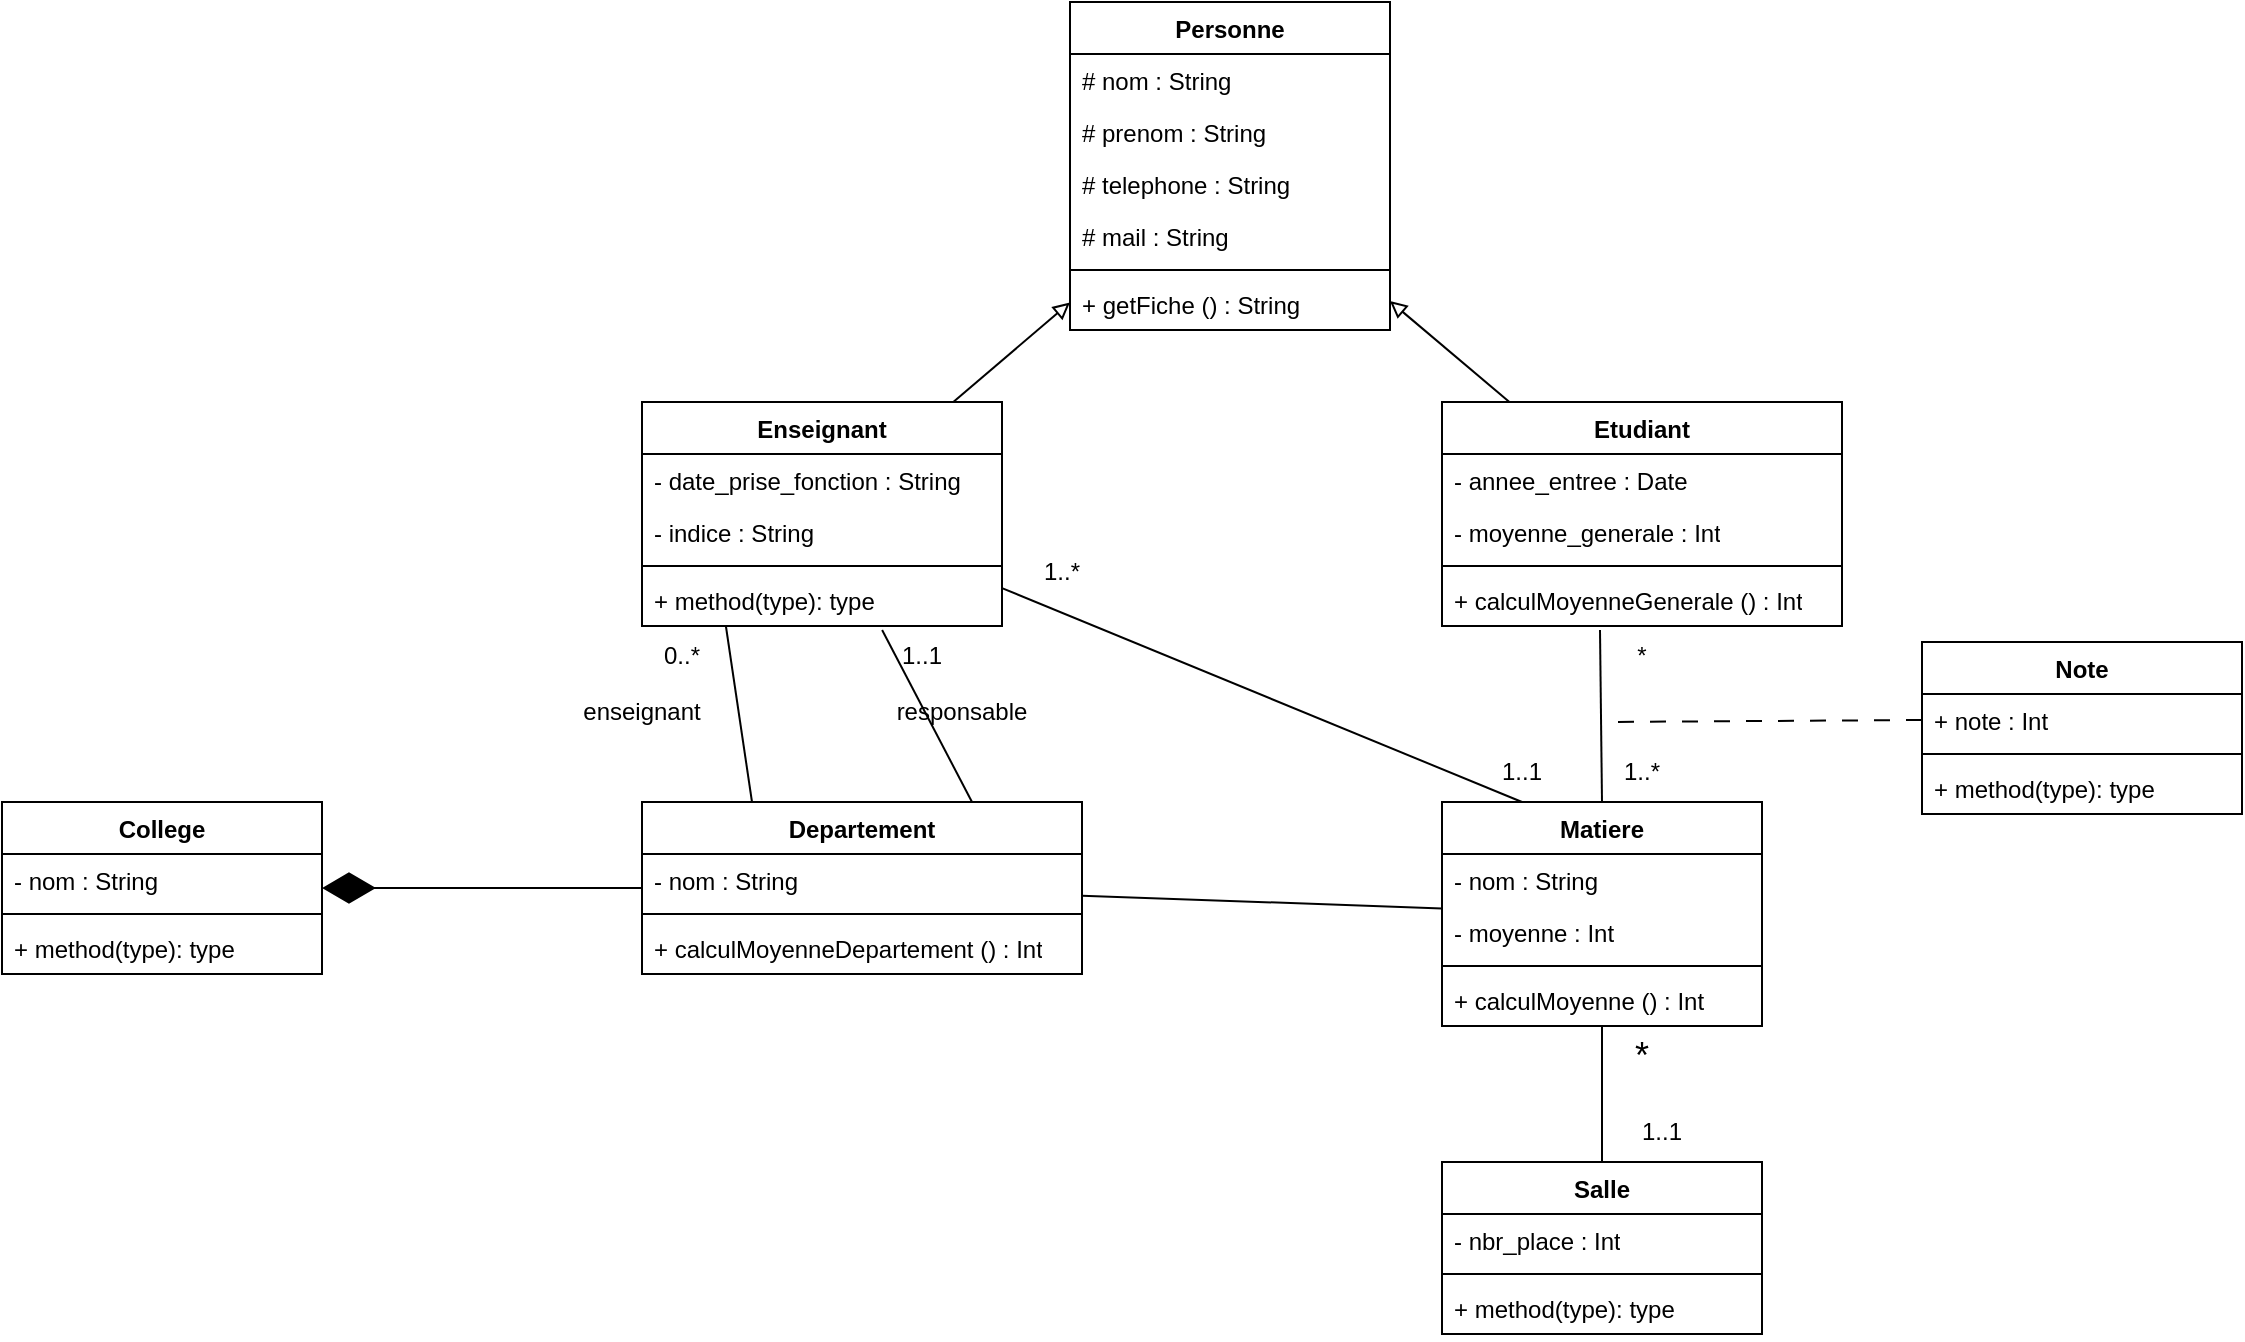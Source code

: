 <mxfile version="27.0.6">
  <diagram name="Page-1" id="y4n5tHASZ0kissmXmwIz">
    <mxGraphModel dx="1725" dy="750" grid="1" gridSize="10" guides="1" tooltips="1" connect="1" arrows="1" fold="1" page="1" pageScale="1" pageWidth="827" pageHeight="1169" math="0" shadow="0">
      <root>
        <mxCell id="0" />
        <mxCell id="1" parent="0" />
        <mxCell id="cbCqRpK12nYj8Eyb4Is3-1" value="College" style="swimlane;fontStyle=1;align=center;verticalAlign=top;childLayout=stackLayout;horizontal=1;startSize=26;horizontalStack=0;resizeParent=1;resizeParentMax=0;resizeLast=0;collapsible=1;marginBottom=0;whiteSpace=wrap;html=1;" parent="1" vertex="1">
          <mxGeometry x="-720" y="480" width="160" height="86" as="geometry" />
        </mxCell>
        <mxCell id="cbCqRpK12nYj8Eyb4Is3-2" value="- nom : String" style="text;strokeColor=none;fillColor=none;align=left;verticalAlign=top;spacingLeft=4;spacingRight=4;overflow=hidden;rotatable=0;points=[[0,0.5],[1,0.5]];portConstraint=eastwest;whiteSpace=wrap;html=1;" parent="cbCqRpK12nYj8Eyb4Is3-1" vertex="1">
          <mxGeometry y="26" width="160" height="26" as="geometry" />
        </mxCell>
        <mxCell id="cbCqRpK12nYj8Eyb4Is3-3" value="" style="line;strokeWidth=1;fillColor=none;align=left;verticalAlign=middle;spacingTop=-1;spacingLeft=3;spacingRight=3;rotatable=0;labelPosition=right;points=[];portConstraint=eastwest;strokeColor=inherit;" parent="cbCqRpK12nYj8Eyb4Is3-1" vertex="1">
          <mxGeometry y="52" width="160" height="8" as="geometry" />
        </mxCell>
        <mxCell id="cbCqRpK12nYj8Eyb4Is3-4" value="+ method(type): type" style="text;strokeColor=none;fillColor=none;align=left;verticalAlign=top;spacingLeft=4;spacingRight=4;overflow=hidden;rotatable=0;points=[[0,0.5],[1,0.5]];portConstraint=eastwest;whiteSpace=wrap;html=1;" parent="cbCqRpK12nYj8Eyb4Is3-1" vertex="1">
          <mxGeometry y="60" width="160" height="26" as="geometry" />
        </mxCell>
        <mxCell id="cbCqRpK12nYj8Eyb4Is3-33" style="rounded=0;orthogonalLoop=1;jettySize=auto;html=1;endArrow=block;endFill=0;" parent="1" source="cbCqRpK12nYj8Eyb4Is3-5" target="cbCqRpK12nYj8Eyb4Is3-13" edge="1">
          <mxGeometry relative="1" as="geometry" />
        </mxCell>
        <mxCell id="p8gPdMfujaDlsGuBek1r-2" style="rounded=0;orthogonalLoop=1;jettySize=auto;html=1;entryX=0.25;entryY=0;entryDx=0;entryDy=0;endArrow=none;startFill=0;exitX=0.233;exitY=1;exitDx=0;exitDy=0;exitPerimeter=0;" parent="1" source="cbCqRpK12nYj8Eyb4Is3-8" target="cbCqRpK12nYj8Eyb4Is3-25" edge="1">
          <mxGeometry relative="1" as="geometry" />
        </mxCell>
        <mxCell id="cbCqRpK12nYj8Eyb4Is3-5" value="Enseignant" style="swimlane;fontStyle=1;align=center;verticalAlign=top;childLayout=stackLayout;horizontal=1;startSize=26;horizontalStack=0;resizeParent=1;resizeParentMax=0;resizeLast=0;collapsible=1;marginBottom=0;whiteSpace=wrap;html=1;" parent="1" vertex="1">
          <mxGeometry x="-400" y="280" width="180" height="112" as="geometry" />
        </mxCell>
        <mxCell id="cbCqRpK12nYj8Eyb4Is3-6" value="- date_prise_fonction : String" style="text;strokeColor=none;fillColor=none;align=left;verticalAlign=top;spacingLeft=4;spacingRight=4;overflow=hidden;rotatable=0;points=[[0,0.5],[1,0.5]];portConstraint=eastwest;whiteSpace=wrap;html=1;" parent="cbCqRpK12nYj8Eyb4Is3-5" vertex="1">
          <mxGeometry y="26" width="180" height="26" as="geometry" />
        </mxCell>
        <mxCell id="cbCqRpK12nYj8Eyb4Is3-20" value="- indice : String&amp;nbsp;" style="text;strokeColor=none;fillColor=none;align=left;verticalAlign=top;spacingLeft=4;spacingRight=4;overflow=hidden;rotatable=0;points=[[0,0.5],[1,0.5]];portConstraint=eastwest;whiteSpace=wrap;html=1;" parent="cbCqRpK12nYj8Eyb4Is3-5" vertex="1">
          <mxGeometry y="52" width="180" height="26" as="geometry" />
        </mxCell>
        <mxCell id="cbCqRpK12nYj8Eyb4Is3-7" value="" style="line;strokeWidth=1;fillColor=none;align=left;verticalAlign=middle;spacingTop=-1;spacingLeft=3;spacingRight=3;rotatable=0;labelPosition=right;points=[];portConstraint=eastwest;strokeColor=inherit;" parent="cbCqRpK12nYj8Eyb4Is3-5" vertex="1">
          <mxGeometry y="78" width="180" height="8" as="geometry" />
        </mxCell>
        <mxCell id="cbCqRpK12nYj8Eyb4Is3-8" value="+ method(type): type" style="text;strokeColor=none;fillColor=none;align=left;verticalAlign=top;spacingLeft=4;spacingRight=4;overflow=hidden;rotatable=0;points=[[0,0.5],[1,0.5]];portConstraint=eastwest;whiteSpace=wrap;html=1;" parent="cbCqRpK12nYj8Eyb4Is3-5" vertex="1">
          <mxGeometry y="86" width="180" height="26" as="geometry" />
        </mxCell>
        <mxCell id="cbCqRpK12nYj8Eyb4Is3-34" style="rounded=0;orthogonalLoop=1;jettySize=auto;html=1;endArrow=block;endFill=0;" parent="1" source="cbCqRpK12nYj8Eyb4Is3-9" target="cbCqRpK12nYj8Eyb4Is3-13" edge="1">
          <mxGeometry relative="1" as="geometry" />
        </mxCell>
        <mxCell id="cbCqRpK12nYj8Eyb4Is3-9" value="Etudiant" style="swimlane;fontStyle=1;align=center;verticalAlign=top;childLayout=stackLayout;horizontal=1;startSize=26;horizontalStack=0;resizeParent=1;resizeParentMax=0;resizeLast=0;collapsible=1;marginBottom=0;whiteSpace=wrap;html=1;" parent="1" vertex="1">
          <mxGeometry y="280" width="200" height="112" as="geometry" />
        </mxCell>
        <mxCell id="cbCqRpK12nYj8Eyb4Is3-10" value="- annee_entree : Date" style="text;strokeColor=none;fillColor=none;align=left;verticalAlign=top;spacingLeft=4;spacingRight=4;overflow=hidden;rotatable=0;points=[[0,0.5],[1,0.5]];portConstraint=eastwest;whiteSpace=wrap;html=1;" parent="cbCqRpK12nYj8Eyb4Is3-9" vertex="1">
          <mxGeometry y="26" width="200" height="26" as="geometry" />
        </mxCell>
        <mxCell id="p8gPdMfujaDlsGuBek1r-28" value="- moyenne_generale : Int" style="text;strokeColor=none;fillColor=none;align=left;verticalAlign=top;spacingLeft=4;spacingRight=4;overflow=hidden;rotatable=0;points=[[0,0.5],[1,0.5]];portConstraint=eastwest;whiteSpace=wrap;html=1;" parent="cbCqRpK12nYj8Eyb4Is3-9" vertex="1">
          <mxGeometry y="52" width="200" height="26" as="geometry" />
        </mxCell>
        <mxCell id="cbCqRpK12nYj8Eyb4Is3-11" value="" style="line;strokeWidth=1;fillColor=none;align=left;verticalAlign=middle;spacingTop=-1;spacingLeft=3;spacingRight=3;rotatable=0;labelPosition=right;points=[];portConstraint=eastwest;strokeColor=inherit;" parent="cbCqRpK12nYj8Eyb4Is3-9" vertex="1">
          <mxGeometry y="78" width="200" height="8" as="geometry" />
        </mxCell>
        <mxCell id="cbCqRpK12nYj8Eyb4Is3-12" value="+ calculMoyenneGenerale () : Int" style="text;strokeColor=none;fillColor=none;align=left;verticalAlign=top;spacingLeft=4;spacingRight=4;overflow=hidden;rotatable=0;points=[[0,0.5],[1,0.5]];portConstraint=eastwest;whiteSpace=wrap;html=1;" parent="cbCqRpK12nYj8Eyb4Is3-9" vertex="1">
          <mxGeometry y="86" width="200" height="26" as="geometry" />
        </mxCell>
        <mxCell id="cbCqRpK12nYj8Eyb4Is3-13" value="Personne" style="swimlane;fontStyle=1;align=center;verticalAlign=top;childLayout=stackLayout;horizontal=1;startSize=26;horizontalStack=0;resizeParent=1;resizeParentMax=0;resizeLast=0;collapsible=1;marginBottom=0;whiteSpace=wrap;html=1;" parent="1" vertex="1">
          <mxGeometry x="-186" y="80" width="160" height="164" as="geometry" />
        </mxCell>
        <mxCell id="cbCqRpK12nYj8Eyb4Is3-14" value="# nom : String" style="text;strokeColor=none;fillColor=none;align=left;verticalAlign=top;spacingLeft=4;spacingRight=4;overflow=hidden;rotatable=0;points=[[0,0.5],[1,0.5]];portConstraint=eastwest;whiteSpace=wrap;html=1;" parent="cbCqRpK12nYj8Eyb4Is3-13" vertex="1">
          <mxGeometry y="26" width="160" height="26" as="geometry" />
        </mxCell>
        <mxCell id="cbCqRpK12nYj8Eyb4Is3-18" value="# prenom : String" style="text;strokeColor=none;fillColor=none;align=left;verticalAlign=top;spacingLeft=4;spacingRight=4;overflow=hidden;rotatable=0;points=[[0,0.5],[1,0.5]];portConstraint=eastwest;whiteSpace=wrap;html=1;" parent="cbCqRpK12nYj8Eyb4Is3-13" vertex="1">
          <mxGeometry y="52" width="160" height="26" as="geometry" />
        </mxCell>
        <mxCell id="cbCqRpK12nYj8Eyb4Is3-17" value="# telephone : String" style="text;strokeColor=none;fillColor=none;align=left;verticalAlign=top;spacingLeft=4;spacingRight=4;overflow=hidden;rotatable=0;points=[[0,0.5],[1,0.5]];portConstraint=eastwest;whiteSpace=wrap;html=1;" parent="cbCqRpK12nYj8Eyb4Is3-13" vertex="1">
          <mxGeometry y="78" width="160" height="26" as="geometry" />
        </mxCell>
        <mxCell id="cbCqRpK12nYj8Eyb4Is3-19" value="# mail : String" style="text;strokeColor=none;fillColor=none;align=left;verticalAlign=top;spacingLeft=4;spacingRight=4;overflow=hidden;rotatable=0;points=[[0,0.5],[1,0.5]];portConstraint=eastwest;whiteSpace=wrap;html=1;" parent="cbCqRpK12nYj8Eyb4Is3-13" vertex="1">
          <mxGeometry y="104" width="160" height="26" as="geometry" />
        </mxCell>
        <mxCell id="cbCqRpK12nYj8Eyb4Is3-15" value="" style="line;strokeWidth=1;fillColor=none;align=left;verticalAlign=middle;spacingTop=-1;spacingLeft=3;spacingRight=3;rotatable=0;labelPosition=right;points=[];portConstraint=eastwest;strokeColor=inherit;" parent="cbCqRpK12nYj8Eyb4Is3-13" vertex="1">
          <mxGeometry y="130" width="160" height="8" as="geometry" />
        </mxCell>
        <mxCell id="cbCqRpK12nYj8Eyb4Is3-16" value="+ getFiche () : String" style="text;strokeColor=none;fillColor=none;align=left;verticalAlign=top;spacingLeft=4;spacingRight=4;overflow=hidden;rotatable=0;points=[[0,0.5],[1,0.5]];portConstraint=eastwest;whiteSpace=wrap;html=1;" parent="cbCqRpK12nYj8Eyb4Is3-13" vertex="1">
          <mxGeometry y="138" width="160" height="26" as="geometry" />
        </mxCell>
        <mxCell id="cbCqRpK12nYj8Eyb4Is3-21" value="Salle" style="swimlane;fontStyle=1;align=center;verticalAlign=top;childLayout=stackLayout;horizontal=1;startSize=26;horizontalStack=0;resizeParent=1;resizeParentMax=0;resizeLast=0;collapsible=1;marginBottom=0;whiteSpace=wrap;html=1;" parent="1" vertex="1">
          <mxGeometry y="660" width="160" height="86" as="geometry" />
        </mxCell>
        <mxCell id="cbCqRpK12nYj8Eyb4Is3-22" value="- nbr_place : Int" style="text;strokeColor=none;fillColor=none;align=left;verticalAlign=top;spacingLeft=4;spacingRight=4;overflow=hidden;rotatable=0;points=[[0,0.5],[1,0.5]];portConstraint=eastwest;whiteSpace=wrap;html=1;" parent="cbCqRpK12nYj8Eyb4Is3-21" vertex="1">
          <mxGeometry y="26" width="160" height="26" as="geometry" />
        </mxCell>
        <mxCell id="cbCqRpK12nYj8Eyb4Is3-23" value="" style="line;strokeWidth=1;fillColor=none;align=left;verticalAlign=middle;spacingTop=-1;spacingLeft=3;spacingRight=3;rotatable=0;labelPosition=right;points=[];portConstraint=eastwest;strokeColor=inherit;" parent="cbCqRpK12nYj8Eyb4Is3-21" vertex="1">
          <mxGeometry y="52" width="160" height="8" as="geometry" />
        </mxCell>
        <mxCell id="cbCqRpK12nYj8Eyb4Is3-24" value="+ method(type): type" style="text;strokeColor=none;fillColor=none;align=left;verticalAlign=top;spacingLeft=4;spacingRight=4;overflow=hidden;rotatable=0;points=[[0,0.5],[1,0.5]];portConstraint=eastwest;whiteSpace=wrap;html=1;" parent="cbCqRpK12nYj8Eyb4Is3-21" vertex="1">
          <mxGeometry y="60" width="160" height="26" as="geometry" />
        </mxCell>
        <mxCell id="p8gPdMfujaDlsGuBek1r-3" style="rounded=0;orthogonalLoop=1;jettySize=auto;html=1;endArrow=none;startFill=0;exitX=0.75;exitY=0;exitDx=0;exitDy=0;entryX=0.667;entryY=1.077;entryDx=0;entryDy=0;entryPerimeter=0;" parent="1" source="cbCqRpK12nYj8Eyb4Is3-25" target="cbCqRpK12nYj8Eyb4Is3-8" edge="1">
          <mxGeometry relative="1" as="geometry" />
        </mxCell>
        <mxCell id="SLUIi68_h-kvHxQGEHeG-1" style="rounded=0;orthogonalLoop=1;jettySize=auto;html=1;endArrow=none;startFill=0;" edge="1" parent="1" source="cbCqRpK12nYj8Eyb4Is3-25" target="cbCqRpK12nYj8Eyb4Is3-29">
          <mxGeometry relative="1" as="geometry" />
        </mxCell>
        <mxCell id="cbCqRpK12nYj8Eyb4Is3-25" value="Departement" style="swimlane;fontStyle=1;align=center;verticalAlign=top;childLayout=stackLayout;horizontal=1;startSize=26;horizontalStack=0;resizeParent=1;resizeParentMax=0;resizeLast=0;collapsible=1;marginBottom=0;whiteSpace=wrap;html=1;" parent="1" vertex="1">
          <mxGeometry x="-400" y="480" width="220" height="86" as="geometry" />
        </mxCell>
        <mxCell id="cbCqRpK12nYj8Eyb4Is3-26" value="- nom : String" style="text;strokeColor=none;fillColor=none;align=left;verticalAlign=top;spacingLeft=4;spacingRight=4;overflow=hidden;rotatable=0;points=[[0,0.5],[1,0.5]];portConstraint=eastwest;whiteSpace=wrap;html=1;" parent="cbCqRpK12nYj8Eyb4Is3-25" vertex="1">
          <mxGeometry y="26" width="220" height="26" as="geometry" />
        </mxCell>
        <mxCell id="cbCqRpK12nYj8Eyb4Is3-27" value="" style="line;strokeWidth=1;fillColor=none;align=left;verticalAlign=middle;spacingTop=-1;spacingLeft=3;spacingRight=3;rotatable=0;labelPosition=right;points=[];portConstraint=eastwest;strokeColor=inherit;" parent="cbCqRpK12nYj8Eyb4Is3-25" vertex="1">
          <mxGeometry y="52" width="220" height="8" as="geometry" />
        </mxCell>
        <mxCell id="cbCqRpK12nYj8Eyb4Is3-28" value="+ calculMoyenneDepartement () : Int" style="text;strokeColor=none;fillColor=none;align=left;verticalAlign=top;spacingLeft=4;spacingRight=4;overflow=hidden;rotatable=0;points=[[0,0.5],[1,0.5]];portConstraint=eastwest;whiteSpace=wrap;html=1;" parent="cbCqRpK12nYj8Eyb4Is3-25" vertex="1">
          <mxGeometry y="60" width="220" height="26" as="geometry" />
        </mxCell>
        <mxCell id="p8gPdMfujaDlsGuBek1r-9" style="rounded=0;orthogonalLoop=1;jettySize=auto;html=1;endArrow=none;startFill=0;entryX=0.395;entryY=1.077;entryDx=0;entryDy=0;entryPerimeter=0;exitX=0.5;exitY=0;exitDx=0;exitDy=0;" parent="1" source="cbCqRpK12nYj8Eyb4Is3-29" target="cbCqRpK12nYj8Eyb4Is3-12" edge="1">
          <mxGeometry relative="1" as="geometry" />
        </mxCell>
        <mxCell id="p8gPdMfujaDlsGuBek1r-12" style="rounded=0;orthogonalLoop=1;jettySize=auto;html=1;endArrow=none;startFill=0;exitX=0.25;exitY=0;exitDx=0;exitDy=0;" parent="1" source="cbCqRpK12nYj8Eyb4Is3-29" target="cbCqRpK12nYj8Eyb4Is3-5" edge="1">
          <mxGeometry relative="1" as="geometry" />
        </mxCell>
        <mxCell id="p8gPdMfujaDlsGuBek1r-19" style="rounded=0;orthogonalLoop=1;jettySize=auto;html=1;endArrow=none;startFill=0;" parent="1" source="cbCqRpK12nYj8Eyb4Is3-29" target="cbCqRpK12nYj8Eyb4Is3-21" edge="1">
          <mxGeometry relative="1" as="geometry" />
        </mxCell>
        <mxCell id="cbCqRpK12nYj8Eyb4Is3-29" value="Matiere" style="swimlane;fontStyle=1;align=center;verticalAlign=top;childLayout=stackLayout;horizontal=1;startSize=26;horizontalStack=0;resizeParent=1;resizeParentMax=0;resizeLast=0;collapsible=1;marginBottom=0;whiteSpace=wrap;html=1;" parent="1" vertex="1">
          <mxGeometry y="480" width="160" height="112" as="geometry" />
        </mxCell>
        <mxCell id="cbCqRpK12nYj8Eyb4Is3-30" value="- nom : String" style="text;strokeColor=none;fillColor=none;align=left;verticalAlign=top;spacingLeft=4;spacingRight=4;overflow=hidden;rotatable=0;points=[[0,0.5],[1,0.5]];portConstraint=eastwest;whiteSpace=wrap;html=1;" parent="cbCqRpK12nYj8Eyb4Is3-29" vertex="1">
          <mxGeometry y="26" width="160" height="26" as="geometry" />
        </mxCell>
        <mxCell id="p8gPdMfujaDlsGuBek1r-27" value="- moyenne : Int" style="text;strokeColor=none;fillColor=none;align=left;verticalAlign=top;spacingLeft=4;spacingRight=4;overflow=hidden;rotatable=0;points=[[0,0.5],[1,0.5]];portConstraint=eastwest;whiteSpace=wrap;html=1;" parent="cbCqRpK12nYj8Eyb4Is3-29" vertex="1">
          <mxGeometry y="52" width="160" height="26" as="geometry" />
        </mxCell>
        <mxCell id="cbCqRpK12nYj8Eyb4Is3-31" value="" style="line;strokeWidth=1;fillColor=none;align=left;verticalAlign=middle;spacingTop=-1;spacingLeft=3;spacingRight=3;rotatable=0;labelPosition=right;points=[];portConstraint=eastwest;strokeColor=inherit;" parent="cbCqRpK12nYj8Eyb4Is3-29" vertex="1">
          <mxGeometry y="78" width="160" height="8" as="geometry" />
        </mxCell>
        <mxCell id="cbCqRpK12nYj8Eyb4Is3-32" value="+ calculMoyenne () : Int&amp;nbsp;" style="text;strokeColor=none;fillColor=none;align=left;verticalAlign=top;spacingLeft=4;spacingRight=4;overflow=hidden;rotatable=0;points=[[0,0.5],[1,0.5]];portConstraint=eastwest;whiteSpace=wrap;html=1;" parent="cbCqRpK12nYj8Eyb4Is3-29" vertex="1">
          <mxGeometry y="86" width="160" height="26" as="geometry" />
        </mxCell>
        <mxCell id="p8gPdMfujaDlsGuBek1r-1" value="" style="endArrow=diamondThin;endFill=1;endSize=24;html=1;rounded=0;" parent="1" source="cbCqRpK12nYj8Eyb4Is3-25" target="cbCqRpK12nYj8Eyb4Is3-1" edge="1">
          <mxGeometry width="160" relative="1" as="geometry">
            <mxPoint x="-570" y="460" as="sourcePoint" />
            <mxPoint x="-410" y="460" as="targetPoint" />
          </mxGeometry>
        </mxCell>
        <mxCell id="p8gPdMfujaDlsGuBek1r-4" value="responsable" style="text;html=1;align=center;verticalAlign=middle;whiteSpace=wrap;rounded=0;" parent="1" vertex="1">
          <mxGeometry x="-270" y="420" width="60" height="30" as="geometry" />
        </mxCell>
        <mxCell id="p8gPdMfujaDlsGuBek1r-5" value="enseignant" style="text;html=1;align=center;verticalAlign=middle;whiteSpace=wrap;rounded=0;" parent="1" vertex="1">
          <mxGeometry x="-430" y="420" width="60" height="30" as="geometry" />
        </mxCell>
        <mxCell id="p8gPdMfujaDlsGuBek1r-6" value="0..*" style="text;html=1;align=center;verticalAlign=middle;whiteSpace=wrap;rounded=0;" parent="1" vertex="1">
          <mxGeometry x="-410" y="392" width="60" height="30" as="geometry" />
        </mxCell>
        <mxCell id="p8gPdMfujaDlsGuBek1r-8" value="1..1" style="text;html=1;align=center;verticalAlign=middle;whiteSpace=wrap;rounded=0;" parent="1" vertex="1">
          <mxGeometry x="-290" y="392" width="60" height="30" as="geometry" />
        </mxCell>
        <mxCell id="p8gPdMfujaDlsGuBek1r-10" value="1..*" style="text;html=1;align=center;verticalAlign=middle;whiteSpace=wrap;rounded=0;" parent="1" vertex="1">
          <mxGeometry x="70" y="450" width="60" height="30" as="geometry" />
        </mxCell>
        <mxCell id="p8gPdMfujaDlsGuBek1r-11" value="*" style="text;html=1;align=center;verticalAlign=middle;whiteSpace=wrap;rounded=0;" parent="1" vertex="1">
          <mxGeometry x="70" y="392" width="60" height="30" as="geometry" />
        </mxCell>
        <mxCell id="p8gPdMfujaDlsGuBek1r-13" value="1..*" style="text;html=1;align=center;verticalAlign=middle;whiteSpace=wrap;rounded=0;" parent="1" vertex="1">
          <mxGeometry x="-220" y="350" width="60" height="30" as="geometry" />
        </mxCell>
        <mxCell id="p8gPdMfujaDlsGuBek1r-14" value="1..1" style="text;html=1;align=center;verticalAlign=middle;whiteSpace=wrap;rounded=0;" parent="1" vertex="1">
          <mxGeometry x="10" y="450" width="60" height="30" as="geometry" />
        </mxCell>
        <mxCell id="p8gPdMfujaDlsGuBek1r-20" value="&lt;font style=&quot;font-size: 18px;&quot;&gt;*&lt;/font&gt;" style="text;html=1;align=center;verticalAlign=middle;whiteSpace=wrap;rounded=0;" parent="1" vertex="1">
          <mxGeometry x="70" y="592" width="60" height="30" as="geometry" />
        </mxCell>
        <mxCell id="p8gPdMfujaDlsGuBek1r-21" value="1..1" style="text;html=1;align=center;verticalAlign=middle;whiteSpace=wrap;rounded=0;" parent="1" vertex="1">
          <mxGeometry x="80" y="630" width="60" height="30" as="geometry" />
        </mxCell>
        <mxCell id="p8gPdMfujaDlsGuBek1r-26" style="rounded=0;orthogonalLoop=1;jettySize=auto;html=1;endArrow=none;startFill=0;dashed=1;dashPattern=8 8;exitX=0;exitY=0.5;exitDx=0;exitDy=0;" parent="1" source="p8gPdMfujaDlsGuBek1r-23" edge="1">
          <mxGeometry relative="1" as="geometry">
            <mxPoint x="80" y="440" as="targetPoint" />
          </mxGeometry>
        </mxCell>
        <mxCell id="p8gPdMfujaDlsGuBek1r-22" value="Note" style="swimlane;fontStyle=1;align=center;verticalAlign=top;childLayout=stackLayout;horizontal=1;startSize=26;horizontalStack=0;resizeParent=1;resizeParentMax=0;resizeLast=0;collapsible=1;marginBottom=0;whiteSpace=wrap;html=1;" parent="1" vertex="1">
          <mxGeometry x="240" y="400" width="160" height="86" as="geometry" />
        </mxCell>
        <mxCell id="p8gPdMfujaDlsGuBek1r-23" value="+ note : Int" style="text;strokeColor=none;fillColor=none;align=left;verticalAlign=top;spacingLeft=4;spacingRight=4;overflow=hidden;rotatable=0;points=[[0,0.5],[1,0.5]];portConstraint=eastwest;whiteSpace=wrap;html=1;" parent="p8gPdMfujaDlsGuBek1r-22" vertex="1">
          <mxGeometry y="26" width="160" height="26" as="geometry" />
        </mxCell>
        <mxCell id="p8gPdMfujaDlsGuBek1r-24" value="" style="line;strokeWidth=1;fillColor=none;align=left;verticalAlign=middle;spacingTop=-1;spacingLeft=3;spacingRight=3;rotatable=0;labelPosition=right;points=[];portConstraint=eastwest;strokeColor=inherit;" parent="p8gPdMfujaDlsGuBek1r-22" vertex="1">
          <mxGeometry y="52" width="160" height="8" as="geometry" />
        </mxCell>
        <mxCell id="p8gPdMfujaDlsGuBek1r-25" value="+ method(type): type" style="text;strokeColor=none;fillColor=none;align=left;verticalAlign=top;spacingLeft=4;spacingRight=4;overflow=hidden;rotatable=0;points=[[0,0.5],[1,0.5]];portConstraint=eastwest;whiteSpace=wrap;html=1;" parent="p8gPdMfujaDlsGuBek1r-22" vertex="1">
          <mxGeometry y="60" width="160" height="26" as="geometry" />
        </mxCell>
      </root>
    </mxGraphModel>
  </diagram>
</mxfile>
